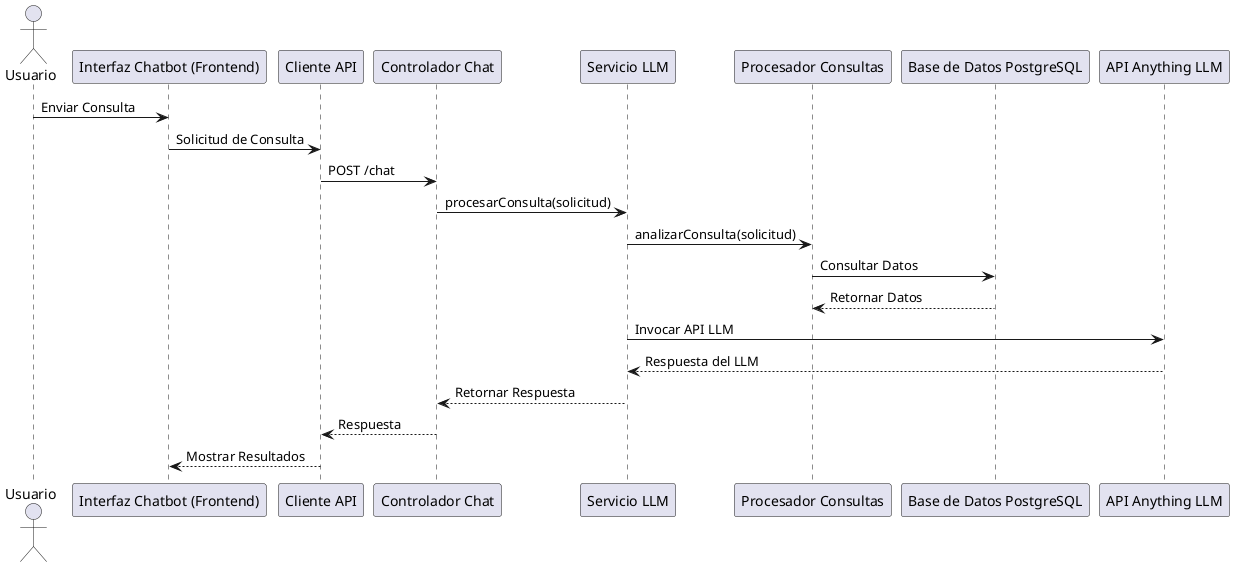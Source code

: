 @startuml Diagrama-Secuencia-Disenio
actor Usuario
participant "Interfaz Chatbot (Frontend)" as Interfaz
participant "Cliente API" as Cliente
participant "Controlador Chat" as Controlador
participant "Servicio LLM" as Servicio
participant "Procesador Consultas" as Procesador
participant "Base de Datos PostgreSQL" as BD
participant "API Anything LLM" as API

Usuario -> Interfaz: Enviar Consulta
Interfaz -> Cliente: Solicitud de Consulta
Cliente -> Controlador: POST /chat
Controlador -> Servicio: procesarConsulta(solicitud)
Servicio -> Procesador: analizarConsulta(solicitud)
Procesador -> BD: Consultar Datos
BD --> Procesador: Retornar Datos
Servicio -> API: Invocar API LLM
API --> Servicio: Respuesta del LLM
Servicio --> Controlador: Retornar Respuesta
Controlador --> Cliente: Respuesta
Cliente --> Interfaz: Mostrar Resultados
@enduml
